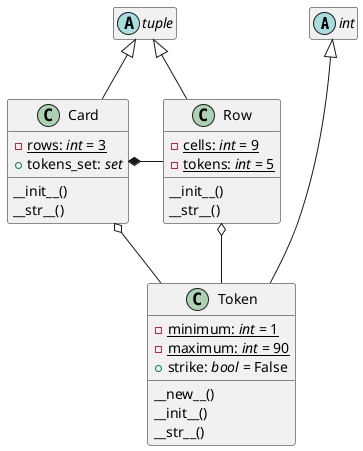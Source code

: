 @startuml

hide abstract empty members


abstract class int
abstract class tuple


class Token {
    -{static}minimum: <i>int</i> = 1
    -{static}maximum: <i>int</i> = 90
    +strike: <i>bool</i> = False
    __new__()
    __init__()
    __str__()
}


class Row {
    -{static}cells: <i>int</i> = 9
    -{static}tokens: <i>int</i> = 5
    __init__()
    __str__()
}


class Card {
    -{static}rows: <i>int</i> = 3
    +tokens_set: <i>set</i>
    __init__()
    __str__()
}


int <|--- Token
tuple <|-- Row
tuple <|-- Card

Row o-- Token
Card *-right- Row
Card o-- Token


@enduml